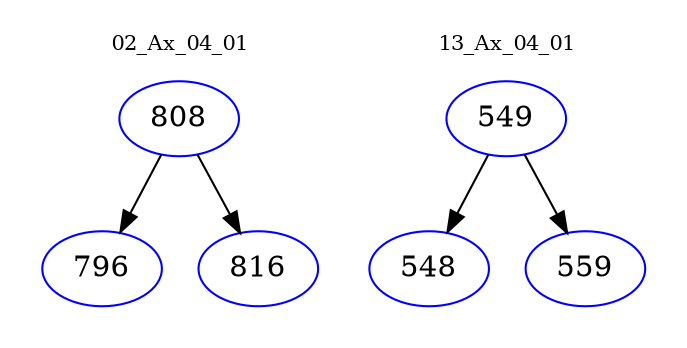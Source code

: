 digraph{
subgraph cluster_0 {
color = white
label = "02_Ax_04_01";
fontsize=10;
T0_808 [label="808", color="blue"]
T0_808 -> T0_796 [color="black"]
T0_796 [label="796", color="blue"]
T0_808 -> T0_816 [color="black"]
T0_816 [label="816", color="blue"]
}
subgraph cluster_1 {
color = white
label = "13_Ax_04_01";
fontsize=10;
T1_549 [label="549", color="blue"]
T1_549 -> T1_548 [color="black"]
T1_548 [label="548", color="blue"]
T1_549 -> T1_559 [color="black"]
T1_559 [label="559", color="blue"]
}
}
